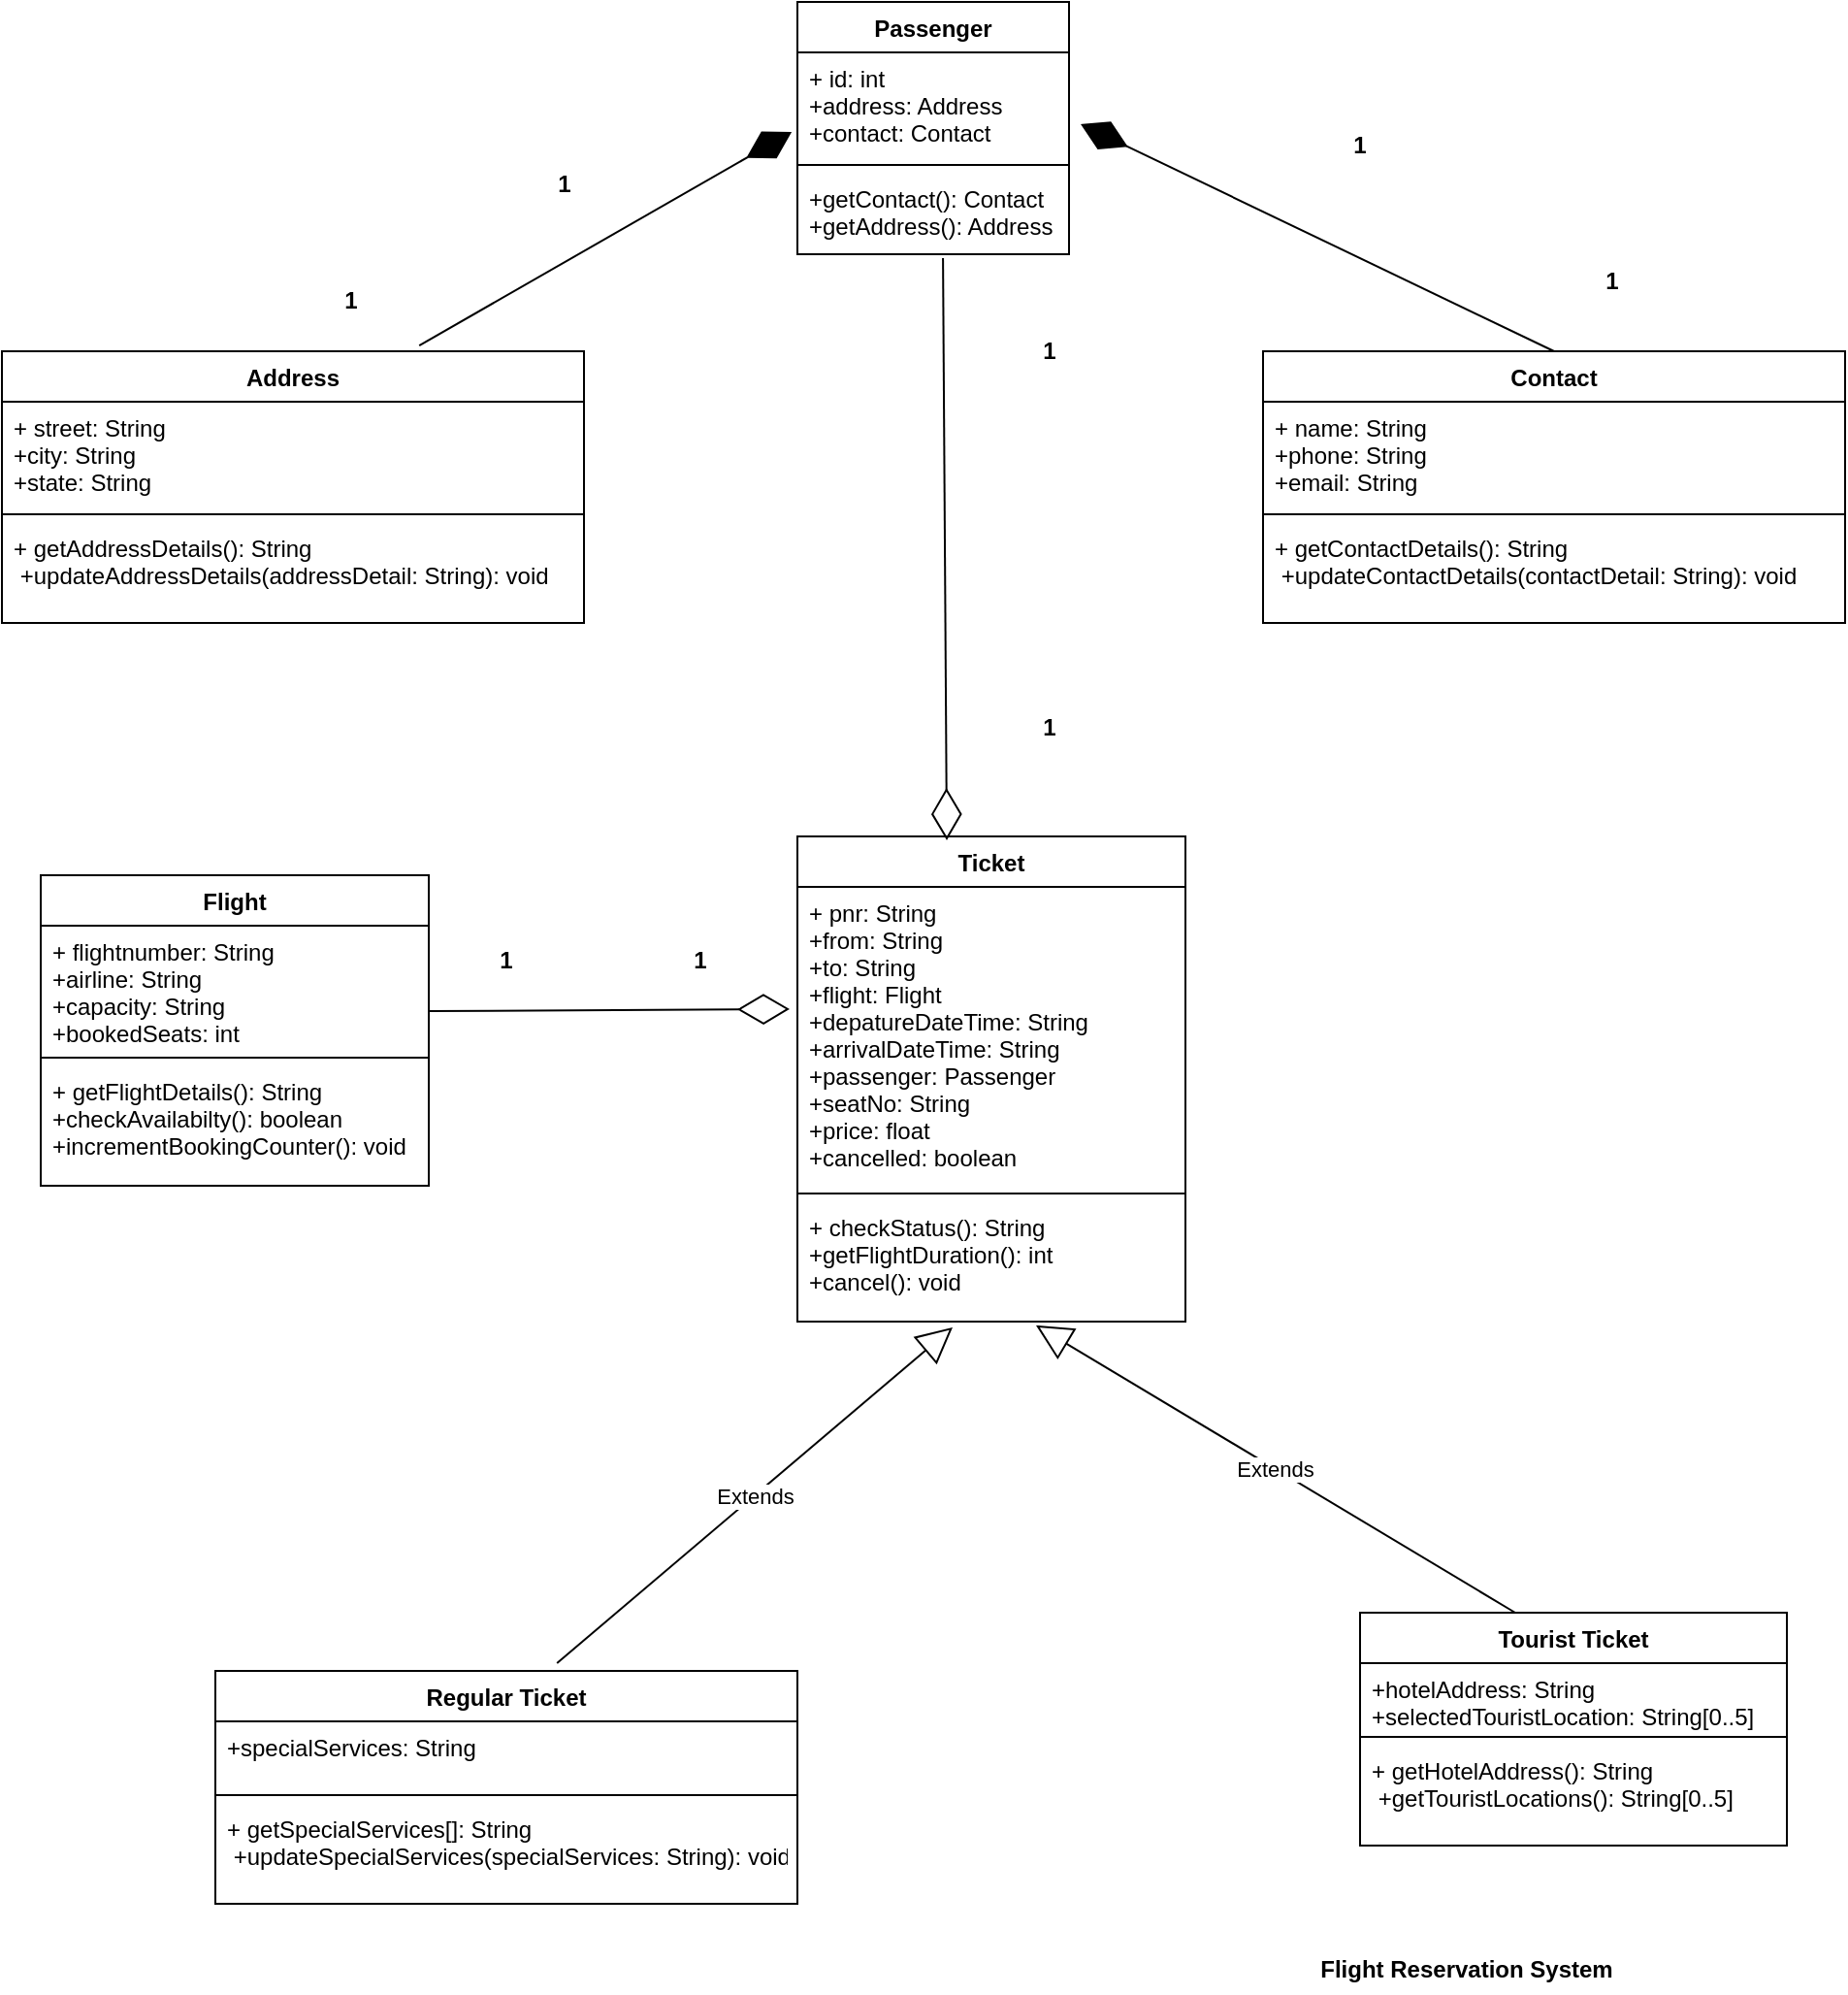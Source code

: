 <mxfile version="15.1.1" type="device"><diagram id="GlujcvLSVYa1xnwKUgd2" name="Page-1"><mxGraphModel dx="1102" dy="582" grid="1" gridSize="10" guides="1" tooltips="1" connect="1" arrows="1" fold="1" page="1" pageScale="1" pageWidth="850" pageHeight="1100" math="0" shadow="0"><root><mxCell id="0"/><mxCell id="1" parent="0"/><mxCell id="0eRmbm3RpSyj-1LQV9Eb-5" value="Address" style="swimlane;fontStyle=1;align=center;verticalAlign=top;childLayout=stackLayout;horizontal=1;startSize=26;horizontalStack=0;resizeParent=1;resizeParentMax=0;resizeLast=0;collapsible=1;marginBottom=0;" vertex="1" parent="1"><mxGeometry x="10" y="210" width="300" height="140" as="geometry"/></mxCell><mxCell id="0eRmbm3RpSyj-1LQV9Eb-6" value="+ street: String&#10;+city: String&#10;+state: String" style="text;strokeColor=none;fillColor=none;align=left;verticalAlign=top;spacingLeft=4;spacingRight=4;overflow=hidden;rotatable=0;points=[[0,0.5],[1,0.5]];portConstraint=eastwest;" vertex="1" parent="0eRmbm3RpSyj-1LQV9Eb-5"><mxGeometry y="26" width="300" height="54" as="geometry"/></mxCell><mxCell id="0eRmbm3RpSyj-1LQV9Eb-7" value="" style="line;strokeWidth=1;fillColor=none;align=left;verticalAlign=middle;spacingTop=-1;spacingLeft=3;spacingRight=3;rotatable=0;labelPosition=right;points=[];portConstraint=eastwest;" vertex="1" parent="0eRmbm3RpSyj-1LQV9Eb-5"><mxGeometry y="80" width="300" height="8" as="geometry"/></mxCell><mxCell id="0eRmbm3RpSyj-1LQV9Eb-8" value="+ getAddressDetails(): String&#10; +updateAddressDetails(addressDetail: String): void" style="text;strokeColor=none;fillColor=none;align=left;verticalAlign=top;spacingLeft=4;spacingRight=4;overflow=hidden;rotatable=0;points=[[0,0.5],[1,0.5]];portConstraint=eastwest;" vertex="1" parent="0eRmbm3RpSyj-1LQV9Eb-5"><mxGeometry y="88" width="300" height="52" as="geometry"/></mxCell><mxCell id="0eRmbm3RpSyj-1LQV9Eb-9" value="Contact" style="swimlane;fontStyle=1;align=center;verticalAlign=top;childLayout=stackLayout;horizontal=1;startSize=26;horizontalStack=0;resizeParent=1;resizeParentMax=0;resizeLast=0;collapsible=1;marginBottom=0;" vertex="1" parent="1"><mxGeometry x="660" y="210" width="300" height="140" as="geometry"/></mxCell><mxCell id="0eRmbm3RpSyj-1LQV9Eb-10" value="+ name: String&#10;+phone: String&#10;+email: String" style="text;strokeColor=none;fillColor=none;align=left;verticalAlign=top;spacingLeft=4;spacingRight=4;overflow=hidden;rotatable=0;points=[[0,0.5],[1,0.5]];portConstraint=eastwest;" vertex="1" parent="0eRmbm3RpSyj-1LQV9Eb-9"><mxGeometry y="26" width="300" height="54" as="geometry"/></mxCell><mxCell id="0eRmbm3RpSyj-1LQV9Eb-11" value="" style="line;strokeWidth=1;fillColor=none;align=left;verticalAlign=middle;spacingTop=-1;spacingLeft=3;spacingRight=3;rotatable=0;labelPosition=right;points=[];portConstraint=eastwest;" vertex="1" parent="0eRmbm3RpSyj-1LQV9Eb-9"><mxGeometry y="80" width="300" height="8" as="geometry"/></mxCell><mxCell id="0eRmbm3RpSyj-1LQV9Eb-12" value="+ getContactDetails(): String&#10; +updateContactDetails(contactDetail: String): void" style="text;strokeColor=none;fillColor=none;align=left;verticalAlign=top;spacingLeft=4;spacingRight=4;overflow=hidden;rotatable=0;points=[[0,0.5],[1,0.5]];portConstraint=eastwest;" vertex="1" parent="0eRmbm3RpSyj-1LQV9Eb-9"><mxGeometry y="88" width="300" height="52" as="geometry"/></mxCell><mxCell id="0eRmbm3RpSyj-1LQV9Eb-13" value="Passenger" style="swimlane;fontStyle=1;align=center;verticalAlign=top;childLayout=stackLayout;horizontal=1;startSize=26;horizontalStack=0;resizeParent=1;resizeParentMax=0;resizeLast=0;collapsible=1;marginBottom=0;" vertex="1" parent="1"><mxGeometry x="420" y="30" width="140" height="130" as="geometry"/></mxCell><mxCell id="0eRmbm3RpSyj-1LQV9Eb-14" value="+ id: int&#10;+address: Address&#10;+contact: Contact" style="text;strokeColor=none;fillColor=none;align=left;verticalAlign=top;spacingLeft=4;spacingRight=4;overflow=hidden;rotatable=0;points=[[0,0.5],[1,0.5]];portConstraint=eastwest;" vertex="1" parent="0eRmbm3RpSyj-1LQV9Eb-13"><mxGeometry y="26" width="140" height="54" as="geometry"/></mxCell><mxCell id="0eRmbm3RpSyj-1LQV9Eb-15" value="" style="line;strokeWidth=1;fillColor=none;align=left;verticalAlign=middle;spacingTop=-1;spacingLeft=3;spacingRight=3;rotatable=0;labelPosition=right;points=[];portConstraint=eastwest;" vertex="1" parent="0eRmbm3RpSyj-1LQV9Eb-13"><mxGeometry y="80" width="140" height="8" as="geometry"/></mxCell><mxCell id="0eRmbm3RpSyj-1LQV9Eb-16" value="+getContact(): Contact&#10;+getAddress(): Address" style="text;strokeColor=none;fillColor=none;align=left;verticalAlign=top;spacingLeft=4;spacingRight=4;overflow=hidden;rotatable=0;points=[[0,0.5],[1,0.5]];portConstraint=eastwest;" vertex="1" parent="0eRmbm3RpSyj-1LQV9Eb-13"><mxGeometry y="88" width="140" height="42" as="geometry"/></mxCell><mxCell id="0eRmbm3RpSyj-1LQV9Eb-17" value="Flight" style="swimlane;fontStyle=1;align=center;verticalAlign=top;childLayout=stackLayout;horizontal=1;startSize=26;horizontalStack=0;resizeParent=1;resizeParentMax=0;resizeLast=0;collapsible=1;marginBottom=0;" vertex="1" parent="1"><mxGeometry x="30" y="480" width="200" height="160" as="geometry"/></mxCell><mxCell id="0eRmbm3RpSyj-1LQV9Eb-18" value="+ flightnumber: String&#10;+airline: String&#10;+capacity: String&#10;+bookedSeats: int" style="text;strokeColor=none;fillColor=none;align=left;verticalAlign=top;spacingLeft=4;spacingRight=4;overflow=hidden;rotatable=0;points=[[0,0.5],[1,0.5]];portConstraint=eastwest;" vertex="1" parent="0eRmbm3RpSyj-1LQV9Eb-17"><mxGeometry y="26" width="200" height="64" as="geometry"/></mxCell><mxCell id="0eRmbm3RpSyj-1LQV9Eb-19" value="" style="line;strokeWidth=1;fillColor=none;align=left;verticalAlign=middle;spacingTop=-1;spacingLeft=3;spacingRight=3;rotatable=0;labelPosition=right;points=[];portConstraint=eastwest;" vertex="1" parent="0eRmbm3RpSyj-1LQV9Eb-17"><mxGeometry y="90" width="200" height="8" as="geometry"/></mxCell><mxCell id="0eRmbm3RpSyj-1LQV9Eb-20" value="+ getFlightDetails(): String&#10;+checkAvailabilty(): boolean&#10;+incrementBookingCounter(): void" style="text;strokeColor=none;fillColor=none;align=left;verticalAlign=top;spacingLeft=4;spacingRight=4;overflow=hidden;rotatable=0;points=[[0,0.5],[1,0.5]];portConstraint=eastwest;" vertex="1" parent="0eRmbm3RpSyj-1LQV9Eb-17"><mxGeometry y="98" width="200" height="62" as="geometry"/></mxCell><mxCell id="0eRmbm3RpSyj-1LQV9Eb-21" value="Ticket" style="swimlane;fontStyle=1;align=center;verticalAlign=top;childLayout=stackLayout;horizontal=1;startSize=26;horizontalStack=0;resizeParent=1;resizeParentMax=0;resizeLast=0;collapsible=1;marginBottom=0;" vertex="1" parent="1"><mxGeometry x="420" y="460" width="200" height="250" as="geometry"/></mxCell><mxCell id="0eRmbm3RpSyj-1LQV9Eb-22" value="+ pnr: String&#10;+from: String&#10;+to: String&#10;+flight: Flight&#10;+depatureDateTime: String&#10;+arrivalDateTime: String&#10;+passenger: Passenger&#10;+seatNo: String&#10;+price: float&#10;+cancelled: boolean" style="text;strokeColor=none;fillColor=none;align=left;verticalAlign=top;spacingLeft=4;spacingRight=4;overflow=hidden;rotatable=0;points=[[0,0.5],[1,0.5]];portConstraint=eastwest;" vertex="1" parent="0eRmbm3RpSyj-1LQV9Eb-21"><mxGeometry y="26" width="200" height="154" as="geometry"/></mxCell><mxCell id="0eRmbm3RpSyj-1LQV9Eb-23" value="" style="line;strokeWidth=1;fillColor=none;align=left;verticalAlign=middle;spacingTop=-1;spacingLeft=3;spacingRight=3;rotatable=0;labelPosition=right;points=[];portConstraint=eastwest;" vertex="1" parent="0eRmbm3RpSyj-1LQV9Eb-21"><mxGeometry y="180" width="200" height="8" as="geometry"/></mxCell><mxCell id="0eRmbm3RpSyj-1LQV9Eb-24" value="+ checkStatus(): String&#10;+getFlightDuration(): int&#10;+cancel(): void" style="text;strokeColor=none;fillColor=none;align=left;verticalAlign=top;spacingLeft=4;spacingRight=4;overflow=hidden;rotatable=0;points=[[0,0.5],[1,0.5]];portConstraint=eastwest;" vertex="1" parent="0eRmbm3RpSyj-1LQV9Eb-21"><mxGeometry y="188" width="200" height="62" as="geometry"/></mxCell><mxCell id="0eRmbm3RpSyj-1LQV9Eb-25" value="Regular Ticket" style="swimlane;fontStyle=1;align=center;verticalAlign=top;childLayout=stackLayout;horizontal=1;startSize=26;horizontalStack=0;resizeParent=1;resizeParentMax=0;resizeLast=0;collapsible=1;marginBottom=0;" vertex="1" parent="1"><mxGeometry x="120" y="890" width="300" height="120" as="geometry"/></mxCell><mxCell id="0eRmbm3RpSyj-1LQV9Eb-26" value="+specialServices: String&#10;" style="text;strokeColor=none;fillColor=none;align=left;verticalAlign=top;spacingLeft=4;spacingRight=4;overflow=hidden;rotatable=0;points=[[0,0.5],[1,0.5]];portConstraint=eastwest;" vertex="1" parent="0eRmbm3RpSyj-1LQV9Eb-25"><mxGeometry y="26" width="300" height="34" as="geometry"/></mxCell><mxCell id="0eRmbm3RpSyj-1LQV9Eb-27" value="" style="line;strokeWidth=1;fillColor=none;align=left;verticalAlign=middle;spacingTop=-1;spacingLeft=3;spacingRight=3;rotatable=0;labelPosition=right;points=[];portConstraint=eastwest;" vertex="1" parent="0eRmbm3RpSyj-1LQV9Eb-25"><mxGeometry y="60" width="300" height="8" as="geometry"/></mxCell><mxCell id="0eRmbm3RpSyj-1LQV9Eb-28" value="+ getSpecialServices[]: String&#10; +updateSpecialServices(specialServices: String): void" style="text;strokeColor=none;fillColor=none;align=left;verticalAlign=top;spacingLeft=4;spacingRight=4;overflow=hidden;rotatable=0;points=[[0,0.5],[1,0.5]];portConstraint=eastwest;" vertex="1" parent="0eRmbm3RpSyj-1LQV9Eb-25"><mxGeometry y="68" width="300" height="52" as="geometry"/></mxCell><mxCell id="0eRmbm3RpSyj-1LQV9Eb-29" value="Tourist Ticket" style="swimlane;fontStyle=1;align=center;verticalAlign=top;childLayout=stackLayout;horizontal=1;startSize=26;horizontalStack=0;resizeParent=1;resizeParentMax=0;resizeLast=0;collapsible=1;marginBottom=0;" vertex="1" parent="1"><mxGeometry x="710" y="860" width="220" height="120" as="geometry"/></mxCell><mxCell id="0eRmbm3RpSyj-1LQV9Eb-30" value="+hotelAddress: String&#10;+selectedTouristLocation: String[0..5]&#10;" style="text;strokeColor=none;fillColor=none;align=left;verticalAlign=top;spacingLeft=4;spacingRight=4;overflow=hidden;rotatable=0;points=[[0,0.5],[1,0.5]];portConstraint=eastwest;" vertex="1" parent="0eRmbm3RpSyj-1LQV9Eb-29"><mxGeometry y="26" width="220" height="34" as="geometry"/></mxCell><mxCell id="0eRmbm3RpSyj-1LQV9Eb-31" value="" style="line;strokeWidth=1;fillColor=none;align=left;verticalAlign=middle;spacingTop=-1;spacingLeft=3;spacingRight=3;rotatable=0;labelPosition=right;points=[];portConstraint=eastwest;" vertex="1" parent="0eRmbm3RpSyj-1LQV9Eb-29"><mxGeometry y="60" width="220" height="8" as="geometry"/></mxCell><mxCell id="0eRmbm3RpSyj-1LQV9Eb-32" value="+ getHotelAddress(): String&#10; +getTouristLocations(): String[0..5]" style="text;strokeColor=none;fillColor=none;align=left;verticalAlign=top;spacingLeft=4;spacingRight=4;overflow=hidden;rotatable=0;points=[[0,0.5],[1,0.5]];portConstraint=eastwest;" vertex="1" parent="0eRmbm3RpSyj-1LQV9Eb-29"><mxGeometry y="68" width="220" height="52" as="geometry"/></mxCell><mxCell id="0eRmbm3RpSyj-1LQV9Eb-33" value="" style="endArrow=diamondThin;endFill=1;endSize=24;html=1;entryX=-0.021;entryY=0.759;entryDx=0;entryDy=0;entryPerimeter=0;exitX=0.717;exitY=-0.021;exitDx=0;exitDy=0;exitPerimeter=0;" edge="1" parent="1" source="0eRmbm3RpSyj-1LQV9Eb-5" target="0eRmbm3RpSyj-1LQV9Eb-14"><mxGeometry width="160" relative="1" as="geometry"><mxPoint x="220" y="190" as="sourcePoint"/><mxPoint x="410" y="100" as="targetPoint"/></mxGeometry></mxCell><mxCell id="0eRmbm3RpSyj-1LQV9Eb-34" value="" style="endArrow=diamondThin;endFill=1;endSize=24;html=1;exitX=0.5;exitY=0;exitDx=0;exitDy=0;entryX=1.043;entryY=0.685;entryDx=0;entryDy=0;entryPerimeter=0;" edge="1" parent="1" source="0eRmbm3RpSyj-1LQV9Eb-9" target="0eRmbm3RpSyj-1LQV9Eb-14"><mxGeometry width="160" relative="1" as="geometry"><mxPoint x="620" y="110" as="sourcePoint"/><mxPoint x="780" y="110" as="targetPoint"/></mxGeometry></mxCell><mxCell id="0eRmbm3RpSyj-1LQV9Eb-35" value="" style="endArrow=diamondThin;endFill=0;endSize=24;html=1;entryX=0.385;entryY=0.008;entryDx=0;entryDy=0;entryPerimeter=0;exitX=0.536;exitY=1.048;exitDx=0;exitDy=0;exitPerimeter=0;" edge="1" parent="1" source="0eRmbm3RpSyj-1LQV9Eb-16" target="0eRmbm3RpSyj-1LQV9Eb-21"><mxGeometry width="160" relative="1" as="geometry"><mxPoint x="340" y="290" as="sourcePoint"/><mxPoint x="500" y="290" as="targetPoint"/></mxGeometry></mxCell><mxCell id="0eRmbm3RpSyj-1LQV9Eb-36" value="" style="endArrow=diamondThin;endFill=0;endSize=24;html=1;entryX=-0.02;entryY=0.409;entryDx=0;entryDy=0;entryPerimeter=0;" edge="1" parent="1" target="0eRmbm3RpSyj-1LQV9Eb-22"><mxGeometry width="160" relative="1" as="geometry"><mxPoint x="230" y="550" as="sourcePoint"/><mxPoint x="390" y="550" as="targetPoint"/></mxGeometry></mxCell><mxCell id="0eRmbm3RpSyj-1LQV9Eb-37" value="Extends" style="endArrow=block;endSize=16;endFill=0;html=1;exitX=0.587;exitY=-0.033;exitDx=0;exitDy=0;exitPerimeter=0;entryX=0.4;entryY=1.048;entryDx=0;entryDy=0;entryPerimeter=0;" edge="1" parent="1" source="0eRmbm3RpSyj-1LQV9Eb-25" target="0eRmbm3RpSyj-1LQV9Eb-24"><mxGeometry width="160" relative="1" as="geometry"><mxPoint x="330" y="770" as="sourcePoint"/><mxPoint x="500" y="720" as="targetPoint"/></mxGeometry></mxCell><mxCell id="0eRmbm3RpSyj-1LQV9Eb-38" value="Extends" style="endArrow=block;endSize=16;endFill=0;html=1;entryX=0.615;entryY=1.032;entryDx=0;entryDy=0;entryPerimeter=0;" edge="1" parent="1" target="0eRmbm3RpSyj-1LQV9Eb-24"><mxGeometry width="160" relative="1" as="geometry"><mxPoint x="790" y="860" as="sourcePoint"/><mxPoint x="770" y="810" as="targetPoint"/></mxGeometry></mxCell><mxCell id="0eRmbm3RpSyj-1LQV9Eb-39" value="1" style="text;align=center;fontStyle=1;verticalAlign=middle;spacingLeft=3;spacingRight=3;strokeColor=none;rotatable=0;points=[[0,0.5],[1,0.5]];portConstraint=eastwest;" vertex="1" parent="1"><mxGeometry x="150" y="170" width="80" height="26" as="geometry"/></mxCell><mxCell id="0eRmbm3RpSyj-1LQV9Eb-40" value="1" style="text;align=center;fontStyle=1;verticalAlign=middle;spacingLeft=3;spacingRight=3;strokeColor=none;rotatable=0;points=[[0,0.5],[1,0.5]];portConstraint=eastwest;" vertex="1" parent="1"><mxGeometry x="260" y="110" width="80" height="26" as="geometry"/></mxCell><mxCell id="0eRmbm3RpSyj-1LQV9Eb-41" value="1" style="text;align=center;fontStyle=1;verticalAlign=middle;spacingLeft=3;spacingRight=3;strokeColor=none;rotatable=0;points=[[0,0.5],[1,0.5]];portConstraint=eastwest;" vertex="1" parent="1"><mxGeometry x="800" y="160" width="80" height="26" as="geometry"/></mxCell><mxCell id="0eRmbm3RpSyj-1LQV9Eb-42" value="1" style="text;align=center;fontStyle=1;verticalAlign=middle;spacingLeft=3;spacingRight=3;strokeColor=none;rotatable=0;points=[[0,0.5],[1,0.5]];portConstraint=eastwest;" vertex="1" parent="1"><mxGeometry x="670" y="90" width="80" height="26" as="geometry"/></mxCell><mxCell id="0eRmbm3RpSyj-1LQV9Eb-43" value="1" style="text;align=center;fontStyle=1;verticalAlign=middle;spacingLeft=3;spacingRight=3;strokeColor=none;rotatable=0;points=[[0,0.5],[1,0.5]];portConstraint=eastwest;" vertex="1" parent="1"><mxGeometry x="230" y="510" width="80" height="26" as="geometry"/></mxCell><mxCell id="0eRmbm3RpSyj-1LQV9Eb-44" value="1" style="text;align=center;fontStyle=1;verticalAlign=middle;spacingLeft=3;spacingRight=3;strokeColor=none;rotatable=0;points=[[0,0.5],[1,0.5]];portConstraint=eastwest;" vertex="1" parent="1"><mxGeometry x="330" y="510" width="80" height="26" as="geometry"/></mxCell><mxCell id="0eRmbm3RpSyj-1LQV9Eb-45" value="1" style="text;align=center;fontStyle=1;verticalAlign=middle;spacingLeft=3;spacingRight=3;strokeColor=none;rotatable=0;points=[[0,0.5],[1,0.5]];portConstraint=eastwest;" vertex="1" parent="1"><mxGeometry x="510" y="196" width="80" height="26" as="geometry"/></mxCell><mxCell id="0eRmbm3RpSyj-1LQV9Eb-46" value="1" style="text;align=center;fontStyle=1;verticalAlign=middle;spacingLeft=3;spacingRight=3;strokeColor=none;rotatable=0;points=[[0,0.5],[1,0.5]];portConstraint=eastwest;" vertex="1" parent="1"><mxGeometry x="510" y="390" width="80" height="26" as="geometry"/></mxCell><mxCell id="0eRmbm3RpSyj-1LQV9Eb-47" value="Flight Reservation System" style="text;align=center;fontStyle=1;verticalAlign=middle;spacingLeft=3;spacingRight=3;strokeColor=none;rotatable=0;points=[[0,0.5],[1,0.5]];portConstraint=eastwest;" vertex="1" parent="1"><mxGeometry x="570" y="1030" width="390" height="26" as="geometry"/></mxCell></root></mxGraphModel></diagram></mxfile>